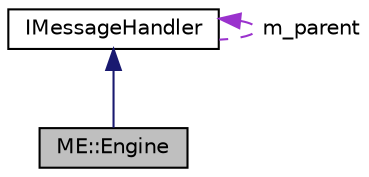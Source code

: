 digraph "ME::Engine"
{
 // LATEX_PDF_SIZE
  edge [fontname="Helvetica",fontsize="10",labelfontname="Helvetica",labelfontsize="10"];
  node [fontname="Helvetica",fontsize="10",shape=record];
  Node1 [label="ME::Engine",height=0.2,width=0.4,color="black", fillcolor="grey75", style="filled", fontcolor="black",tooltip=" "];
  Node2 -> Node1 [dir="back",color="midnightblue",fontsize="10",style="solid"];
  Node2 [label="IMessageHandler",height=0.2,width=0.4,color="black", fillcolor="white", style="filled",URL="$class_i_message_handler.html",tooltip=" "];
  Node2 -> Node2 [dir="back",color="darkorchid3",fontsize="10",style="dashed",label=" m_parent" ];
}
